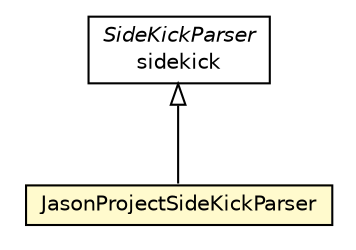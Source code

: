 #!/usr/local/bin/dot
#
# Class diagram 
# Generated by UMLGraph version R5_6_6-1-g9240c4 (http://www.umlgraph.org/)
#

digraph G {
	edge [fontname="Helvetica",fontsize=10,labelfontname="Helvetica",labelfontsize=10];
	node [fontname="Helvetica",fontsize=10,shape=plaintext];
	nodesep=0.25;
	ranksep=0.5;
	// jason.jeditplugin.JasonProjectSideKickParser
	c26881 [label=<<table title="jason.jeditplugin.JasonProjectSideKickParser" border="0" cellborder="1" cellspacing="0" cellpadding="2" port="p" bgcolor="lemonChiffon" href="./JasonProjectSideKickParser.html">
		<tr><td><table border="0" cellspacing="0" cellpadding="1">
<tr><td align="center" balign="center"> JasonProjectSideKickParser </td></tr>
		</table></td></tr>
		</table>>, URL="./JasonProjectSideKickParser.html", fontname="Helvetica", fontcolor="black", fontsize=10.0];
	//jason.jeditplugin.JasonProjectSideKickParser extends sidekick.SideKickParser
	c26983:p -> c26881:p [dir=back,arrowtail=empty];
	// sidekick.SideKickParser
	c26983 [label=<<table title="sidekick.SideKickParser" border="0" cellborder="1" cellspacing="0" cellpadding="2" port="p" href="http://java.sun.com/j2se/1.4.2/docs/api/sidekick/SideKickParser.html">
		<tr><td><table border="0" cellspacing="0" cellpadding="1">
<tr><td align="center" balign="center"><font face="Helvetica-Oblique"> SideKickParser </font></td></tr>
<tr><td align="center" balign="center"> sidekick </td></tr>
		</table></td></tr>
		</table>>, URL="http://java.sun.com/j2se/1.4.2/docs/api/sidekick/SideKickParser.html", fontname="Helvetica", fontcolor="black", fontsize=10.0];
}

